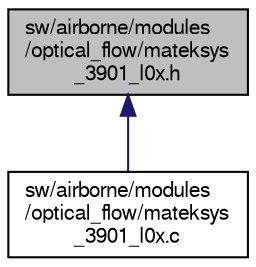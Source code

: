 digraph "sw/airborne/modules/optical_flow/mateksys_3901_l0x.h"
{
  edge [fontname="FreeSans",fontsize="10",labelfontname="FreeSans",labelfontsize="10"];
  node [fontname="FreeSans",fontsize="10",shape=record];
  Node1 [label="sw/airborne/modules\l/optical_flow/mateksys\l_3901_l0x.h",height=0.2,width=0.4,color="black", fillcolor="grey75", style="filled", fontcolor="black"];
  Node1 -> Node2 [dir="back",color="midnightblue",fontsize="10",style="solid",fontname="FreeSans"];
  Node2 [label="sw/airborne/modules\l/optical_flow/mateksys\l_3901_l0x.c",height=0.2,width=0.4,color="black", fillcolor="white", style="filled",URL="$mateksys__3901__l0x_8c.html"];
}

